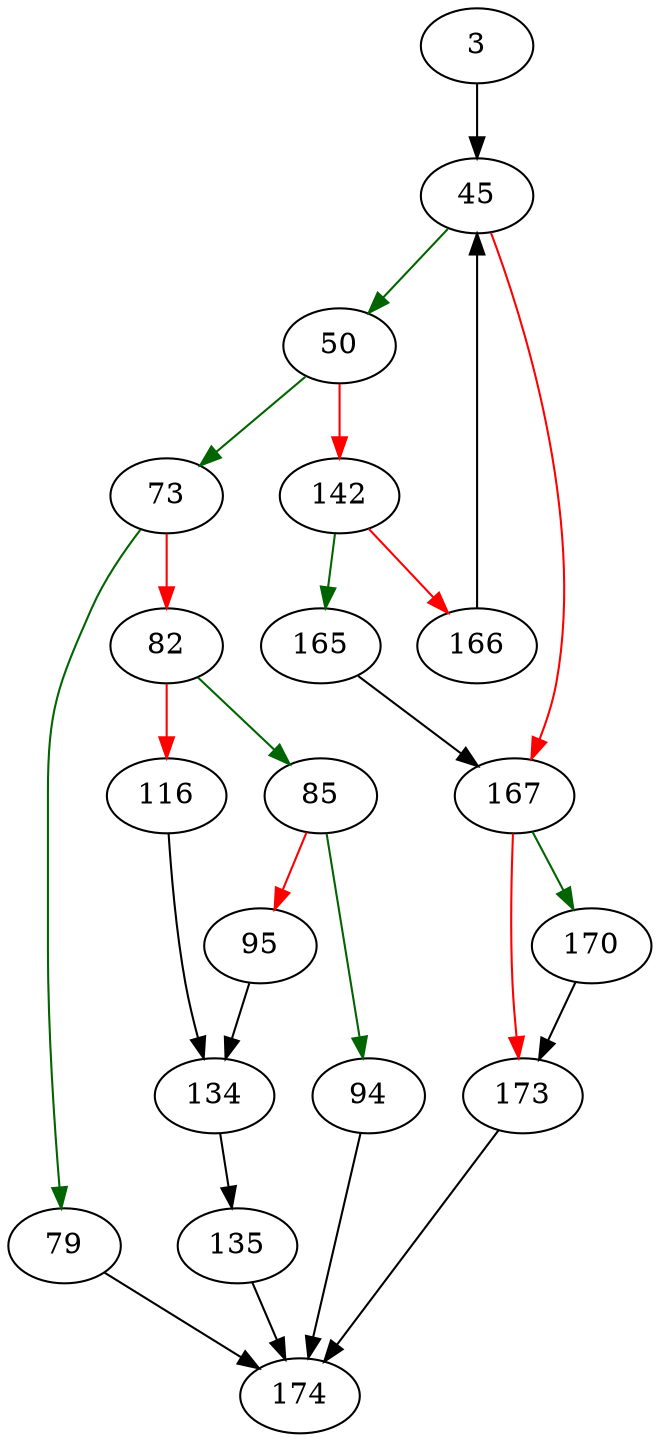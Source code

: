 strict digraph "pageFindSlot" {
	// Node definitions.
	3 [entry=true];
	45;
	50;
	167;
	73;
	142;
	79;
	82;
	174;
	85;
	116;
	94;
	95;
	134;
	135;
	165;
	166;
	170;
	173;

	// Edge definitions.
	3 -> 45;
	45 -> 50 [
		color=darkgreen
		cond=true
	];
	45 -> 167 [
		color=red
		cond=false
	];
	50 -> 73 [
		color=darkgreen
		cond=true
	];
	50 -> 142 [
		color=red
		cond=false
	];
	167 -> 170 [
		color=darkgreen
		cond=true
	];
	167 -> 173 [
		color=red
		cond=false
	];
	73 -> 79 [
		color=darkgreen
		cond=true
	];
	73 -> 82 [
		color=red
		cond=false
	];
	142 -> 165 [
		color=darkgreen
		cond=true
	];
	142 -> 166 [
		color=red
		cond=false
	];
	79 -> 174;
	82 -> 85 [
		color=darkgreen
		cond=true
	];
	82 -> 116 [
		color=red
		cond=false
	];
	85 -> 94 [
		color=darkgreen
		cond=true
	];
	85 -> 95 [
		color=red
		cond=false
	];
	116 -> 134;
	94 -> 174;
	95 -> 134;
	134 -> 135;
	135 -> 174;
	165 -> 167;
	166 -> 45;
	170 -> 173;
	173 -> 174;
}